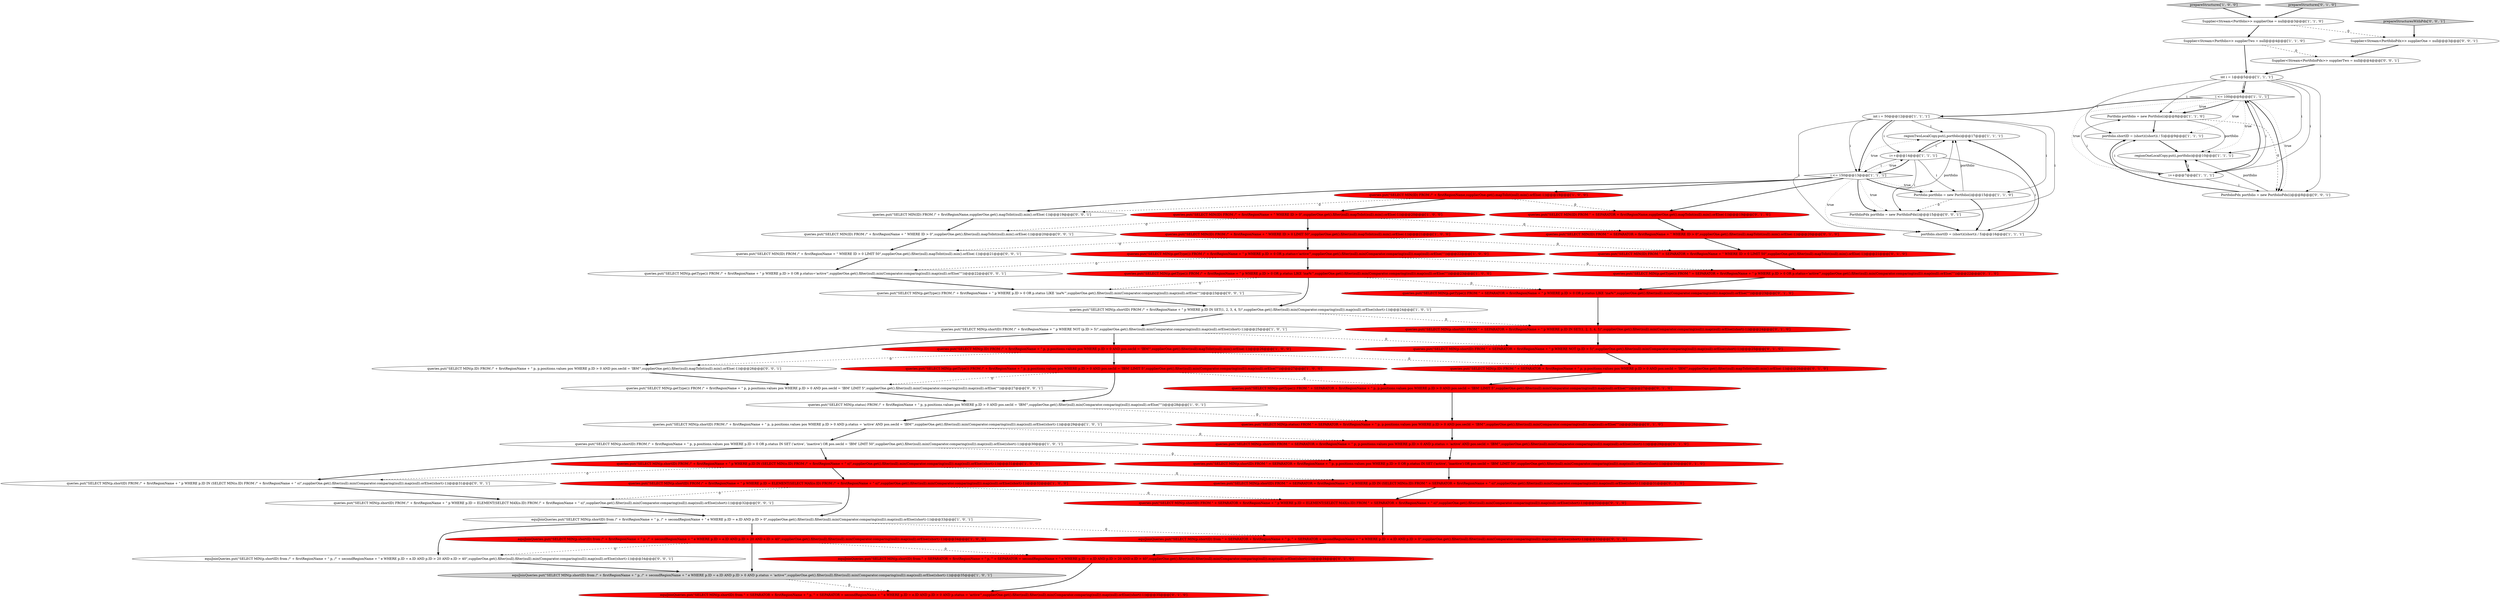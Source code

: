 digraph {
22 [style = filled, label = "regionTwoLocalCopy.put(i,portfolio)@@@17@@@['1', '1', '1']", fillcolor = white, shape = ellipse image = "AAA0AAABBB1BBB"];
47 [style = filled, label = "equiJoinQueries.put(\"SELECT MIN(p.shortID) from \" + SEPARATOR + firstRegionName + \" p, \" + SEPARATOR + secondRegionName + \" e WHERE p.ID = e.ID AND p.ID > 0 AND p.status = 'active'\",supplierOne.get().filter(null).filter(null).min(Comparator.comparing(null)).map(null).orElse((short)-1))@@@35@@@['0', '1', '0']", fillcolor = red, shape = ellipse image = "AAA1AAABBB2BBB"];
35 [style = filled, label = "queries.put(\"SELECT MIN(p.ID) FROM \" + SEPARATOR + firstRegionName + \" p, p.positions.values pos WHERE p.ID > 0 AND pos.secId = 'IBM'\",supplierOne.get().filter(null).mapToInt(null).min().orElse(-1))@@@26@@@['0', '1', '0']", fillcolor = red, shape = ellipse image = "AAA1AAABBB2BBB"];
13 [style = filled, label = "queries.put(\"SELECT MIN(p.shortID) FROM /\" + firstRegionName + \" p WHERE p.ID IN SET(1, 2, 3, 4, 5)\",supplierOne.get().filter(null).min(Comparator.comparing(null)).map(null).orElse((short)-1))@@@24@@@['1', '0', '1']", fillcolor = white, shape = ellipse image = "AAA0AAABBB1BBB"];
37 [style = filled, label = "queries.put(\"SELECT MIN(ID) FROM \" + SEPARATOR + firstRegionName + \" WHERE ID > 0 LIMIT 50\",supplierOne.get().filter(null).mapToInt(null).min().orElse(-1))@@@21@@@['0', '1', '0']", fillcolor = red, shape = ellipse image = "AAA1AAABBB2BBB"];
41 [style = filled, label = "queries.put(\"SELECT MIN(p.getType()) FROM \" + SEPARATOR + firstRegionName + \" p, p.positions.values pos WHERE p.ID > 0 AND pos.secId = 'IBM' LIMIT 5\",supplierOne.get().filter(null).min(Comparator.comparing(null)).map(null).orElse(\"\"))@@@27@@@['0', '1', '0']", fillcolor = red, shape = ellipse image = "AAA1AAABBB2BBB"];
52 [style = filled, label = "equiJoinQueries.put(\"SELECT MIN(p.shortID) from /\" + firstRegionName + \" p, /\" + secondRegionName + \" e WHERE p.ID = e.ID AND p.ID > 20 AND e.ID > 40\",supplierOne.get().filter(null).filter(null).min(Comparator.comparing(null)).map(null).orElse((short)-1))@@@34@@@['0', '0', '1']", fillcolor = white, shape = ellipse image = "AAA0AAABBB3BBB"];
32 [style = filled, label = "queries.put(\"SELECT MIN(p.status) FROM \" + SEPARATOR + firstRegionName + \" p, p.positions.values pos WHERE p.ID > 0 AND pos.secId = 'IBM'\",supplierOne.get().filter(null).min(Comparator.comparing(null)).map(null).orElse(\"\"))@@@28@@@['0', '1', '0']", fillcolor = red, shape = ellipse image = "AAA1AAABBB2BBB"];
60 [style = filled, label = "PortfolioPdx portfolio = new PortfolioPdx(i)@@@15@@@['0', '0', '1']", fillcolor = white, shape = ellipse image = "AAA0AAABBB3BBB"];
26 [style = filled, label = "queries.put(\"SELECT MIN(p.getType()) FROM /\" + firstRegionName + \" p, p.positions.values pos WHERE p.ID > 0 AND pos.secId = 'IBM' LIMIT 5\",supplierOne.get().filter(null).min(Comparator.comparing(null)).map(null).orElse(\"\"))@@@27@@@['1', '0', '0']", fillcolor = red, shape = ellipse image = "AAA1AAABBB1BBB"];
4 [style = filled, label = "queries.put(\"SELECT MIN(p.shortID) FROM /\" + firstRegionName + \" p WHERE NOT (p.ID > 5)\",supplierOne.get().filter(null).min(Comparator.comparing(null)).map(null).orElse((short)-1))@@@25@@@['1', '0', '1']", fillcolor = white, shape = ellipse image = "AAA0AAABBB1BBB"];
10 [style = filled, label = "queries.put(\"SELECT MIN(p.shortID) FROM /\" + firstRegionName + \" p, p.positions.values pos WHERE p.ID > 0 OR p.status IN SET ('active', 'inactive') OR pos.secId = 'IBM' LIMIT 50\",supplierOne.get().filter(null).min(Comparator.comparing(null)).map(null).orElse((short)-1))@@@30@@@['1', '0', '1']", fillcolor = white, shape = ellipse image = "AAA0AAABBB1BBB"];
42 [style = filled, label = "equiJoinQueries.put(\"SELECT MIN(p.shortID) from \" + SEPARATOR + firstRegionName + \" p, \" + SEPARATOR + secondRegionName + \" e WHERE p.ID = e.ID AND p.ID > 20 AND e.ID > 40\",supplierOne.get().filter(null).filter(null).min(Comparator.comparing(null)).map(null).orElse((short)-1))@@@34@@@['0', '1', '0']", fillcolor = red, shape = ellipse image = "AAA1AAABBB2BBB"];
20 [style = filled, label = "queries.put(\"SELECT MIN(p.shortID) FROM /\" + firstRegionName + \" p WHERE p.ID IN (SELECT MIN(o.ID) FROM /\" + firstRegionName + \" o)\",supplierOne.get().filter(null).min(Comparator.comparing(null)).map(null).orElse((short)-1))@@@31@@@['1', '0', '0']", fillcolor = red, shape = ellipse image = "AAA1AAABBB1BBB"];
34 [style = filled, label = "queries.put(\"SELECT MIN(p.shortID) FROM \" + SEPARATOR + firstRegionName + \" p WHERE p.ID = ELEMENT(SELECT MAX(o.ID) FROM \" + SEPARATOR + firstRegionName + \" o)\",supplierOne.get().filter(null).min(Comparator.comparing(null)).map(null).orElse((short)-1))@@@32@@@['0', '1', '0']", fillcolor = red, shape = ellipse image = "AAA1AAABBB2BBB"];
31 [style = filled, label = "i <= 150@@@13@@@['1', '1', '1']", fillcolor = white, shape = diamond image = "AAA0AAABBB1BBB"];
56 [style = filled, label = "queries.put(\"SELECT MIN(p.getType()) FROM /\" + firstRegionName + \" p WHERE p.ID > 0 OR p.status='active'\",supplierOne.get().filter(null).min(Comparator.comparing(null)).map(null).orElse(\"\"))@@@22@@@['0', '0', '1']", fillcolor = white, shape = ellipse image = "AAA0AAABBB3BBB"];
19 [style = filled, label = "Portfolio portfolio = new Portfolio(i)@@@8@@@['1', '1', '0']", fillcolor = white, shape = ellipse image = "AAA0AAABBB1BBB"];
48 [style = filled, label = "queries.put(\"SELECT MIN(ID) FROM \" + SEPARATOR + firstRegionName + \" WHERE ID > 0\",supplierOne.get().filter(null).mapToInt(null).min().orElse(-1))@@@20@@@['0', '1', '0']", fillcolor = red, shape = ellipse image = "AAA1AAABBB2BBB"];
50 [style = filled, label = "queries.put(\"SELECT MIN(ID) FROM /\" + firstRegionName + \" WHERE ID > 0\",supplierOne.get().filter(null).mapToInt(null).min().orElse(-1))@@@20@@@['0', '0', '1']", fillcolor = white, shape = ellipse image = "AAA0AAABBB3BBB"];
5 [style = filled, label = "queries.put(\"SELECT MIN(p.status) FROM /\" + firstRegionName + \" p, p.positions.values pos WHERE p.ID > 0 AND pos.secId = 'IBM'\",supplierOne.get().filter(null).min(Comparator.comparing(null)).map(null).orElse(\"\"))@@@28@@@['1', '0', '1']", fillcolor = white, shape = ellipse image = "AAA0AAABBB1BBB"];
54 [style = filled, label = "queries.put(\"SELECT MIN(ID) FROM /\" + firstRegionName,supplierOne.get().mapToInt(null).min().orElse(-1))@@@19@@@['0', '0', '1']", fillcolor = white, shape = ellipse image = "AAA0AAABBB3BBB"];
64 [style = filled, label = "Supplier<Stream<PortfolioPdx>> supplierOne = null@@@3@@@['0', '0', '1']", fillcolor = white, shape = ellipse image = "AAA0AAABBB3BBB"];
7 [style = filled, label = "portfolio.shortID = (short)((short)i / 5)@@@16@@@['1', '1', '1']", fillcolor = white, shape = ellipse image = "AAA0AAABBB1BBB"];
17 [style = filled, label = "Supplier<Stream<Portfolio>> supplierOne = null@@@3@@@['1', '1', '0']", fillcolor = white, shape = ellipse image = "AAA0AAABBB1BBB"];
45 [style = filled, label = "queries.put(\"SELECT MIN(ID) FROM \" + SEPARATOR + firstRegionName,supplierOne.get().mapToInt(null).min().orElse(-1))@@@19@@@['0', '1', '0']", fillcolor = red, shape = ellipse image = "AAA1AAABBB2BBB"];
30 [style = filled, label = "queries.put(\"SELECT MIN(ID) FROM /\" + firstRegionName + \" WHERE ID > 0\",supplierOne.get().filter(null).mapToInt(null).min().orElse(-1))@@@20@@@['1', '0', '0']", fillcolor = red, shape = ellipse image = "AAA1AAABBB1BBB"];
58 [style = filled, label = "queries.put(\"SELECT MIN(p.getType()) FROM /\" + firstRegionName + \" p WHERE p.ID > 0 OR p.status LIKE 'ina%'\",supplierOne.get().filter(null).min(Comparator.comparing(null)).map(null).orElse(\"\"))@@@23@@@['0', '0', '1']", fillcolor = white, shape = ellipse image = "AAA0AAABBB3BBB"];
15 [style = filled, label = "queries.put(\"SELECT MIN(p.ID) FROM /\" + firstRegionName + \" p, p.positions.values pos WHERE p.ID > 0 AND pos.secId = 'IBM'\",supplierOne.get().filter(null).mapToInt(null).min().orElse(-1))@@@26@@@['1', '0', '0']", fillcolor = red, shape = ellipse image = "AAA1AAABBB1BBB"];
59 [style = filled, label = "prepareStructuresWithPdx['0', '0', '1']", fillcolor = lightgray, shape = diamond image = "AAA0AAABBB3BBB"];
16 [style = filled, label = "equiJoinQueries.put(\"SELECT MIN(p.shortID) from /\" + firstRegionName + \" p, /\" + secondRegionName + \" e WHERE p.ID = e.ID AND p.ID > 20 AND e.ID > 40\",supplierOne.get().filter(null).filter(null).min(Comparator.comparing(null)).map(null).orElse((short)-1))@@@34@@@['1', '0', '0']", fillcolor = red, shape = ellipse image = "AAA1AAABBB1BBB"];
11 [style = filled, label = "equiJoinQueries.put(\"SELECT MIN(p.shortID) from /\" + firstRegionName + \" p, /\" + secondRegionName + \" e WHERE p.ID = e.ID AND p.ID > 0 AND p.status = 'active'\",supplierOne.get().filter(null).filter(null).min(Comparator.comparing(null)).map(null).orElse((short)-1))@@@35@@@['1', '0', '1']", fillcolor = lightgray, shape = ellipse image = "AAA0AAABBB1BBB"];
25 [style = filled, label = "queries.put(\"SELECT MIN(ID) FROM /\" + firstRegionName,supplierOne.get().mapToInt(null).min().orElse(-1))@@@19@@@['1', '0', '0']", fillcolor = red, shape = ellipse image = "AAA1AAABBB1BBB"];
9 [style = filled, label = "queries.put(\"SELECT MIN(p.getType()) FROM /\" + firstRegionName + \" p WHERE p.ID > 0 OR p.status='active'\",supplierOne.get().filter(null).min(Comparator.comparing(null)).map(null).orElse(\"\"))@@@22@@@['1', '0', '0']", fillcolor = red, shape = ellipse image = "AAA1AAABBB1BBB"];
63 [style = filled, label = "queries.put(\"SELECT MIN(p.shortID) FROM /\" + firstRegionName + \" p WHERE p.ID = ELEMENT(SELECT MAX(o.ID) FROM /\" + firstRegionName + \" o)\",supplierOne.get().filter(null).min(Comparator.comparing(null)).map(null).orElse((short)-1))@@@32@@@['0', '0', '1']", fillcolor = white, shape = ellipse image = "AAA0AAABBB3BBB"];
24 [style = filled, label = "Portfolio portfolio = new Portfolio(i)@@@15@@@['1', '1', '0']", fillcolor = white, shape = ellipse image = "AAA0AAABBB1BBB"];
44 [style = filled, label = "queries.put(\"SELECT MIN(p.shortID) FROM \" + SEPARATOR + firstRegionName + \" p WHERE p.ID IN (SELECT MIN(o.ID) FROM \" + SEPARATOR + firstRegionName + \" o)\",supplierOne.get().filter(null).min(Comparator.comparing(null)).map(null).orElse((short)-1))@@@31@@@['0', '1', '0']", fillcolor = red, shape = ellipse image = "AAA1AAABBB2BBB"];
49 [style = filled, label = "queries.put(\"SELECT MIN(p.shortID) FROM \" + SEPARATOR + firstRegionName + \" p, p.positions.values pos WHERE p.ID > 0 OR p.status IN SET ('active', 'inactive') OR pos.secId = 'IBM' LIMIT 50\",supplierOne.get().filter(null).min(Comparator.comparing(null)).map(null).orElse((short)-1))@@@30@@@['0', '1', '0']", fillcolor = red, shape = ellipse image = "AAA1AAABBB2BBB"];
61 [style = filled, label = "queries.put(\"SELECT MIN(p.ID) FROM /\" + firstRegionName + \" p, p.positions.values pos WHERE p.ID > 0 AND pos.secId = 'IBM'\",supplierOne.get().filter(null).mapToInt(null).min().orElse(-1))@@@26@@@['0', '0', '1']", fillcolor = white, shape = ellipse image = "AAA0AAABBB3BBB"];
8 [style = filled, label = "portfolio.shortID = (short)((short)i / 5)@@@9@@@['1', '1', '1']", fillcolor = white, shape = ellipse image = "AAA0AAABBB1BBB"];
23 [style = filled, label = "i <= 100@@@6@@@['1', '1', '1']", fillcolor = white, shape = diamond image = "AAA0AAABBB1BBB"];
39 [style = filled, label = "queries.put(\"SELECT MIN(p.shortID) FROM \" + SEPARATOR + firstRegionName + \" p, p.positions.values pos WHERE p.ID > 0 AND p.status = 'active' AND pos.secId = 'IBM'\",supplierOne.get().filter(null).min(Comparator.comparing(null)).map(null).orElse((short)-1))@@@29@@@['0', '1', '0']", fillcolor = red, shape = ellipse image = "AAA1AAABBB2BBB"];
57 [style = filled, label = "PortfolioPdx portfolio = new PortfolioPdx(i)@@@8@@@['0', '0', '1']", fillcolor = white, shape = ellipse image = "AAA0AAABBB3BBB"];
29 [style = filled, label = "queries.put(\"SELECT MIN(p.shortID) FROM /\" + firstRegionName + \" p, p.positions.values pos WHERE p.ID > 0 AND p.status = 'active' AND pos.secId = 'IBM'\",supplierOne.get().filter(null).min(Comparator.comparing(null)).map(null).orElse((short)-1))@@@29@@@['1', '0', '1']", fillcolor = white, shape = ellipse image = "AAA0AAABBB1BBB"];
38 [style = filled, label = "queries.put(\"SELECT MIN(p.shortID) FROM \" + SEPARATOR + firstRegionName + \" p WHERE p.ID IN SET(1, 2, 3, 4, 5)\",supplierOne.get().filter(null).min(Comparator.comparing(null)).map(null).orElse((short)-1))@@@24@@@['0', '1', '0']", fillcolor = red, shape = ellipse image = "AAA1AAABBB2BBB"];
40 [style = filled, label = "queries.put(\"SELECT MIN(p.shortID) FROM \" + SEPARATOR + firstRegionName + \" p WHERE NOT (p.ID > 5)\",supplierOne.get().filter(null).min(Comparator.comparing(null)).map(null).orElse((short)-1))@@@25@@@['0', '1', '0']", fillcolor = red, shape = ellipse image = "AAA1AAABBB2BBB"];
0 [style = filled, label = "prepareStructures['1', '0', '0']", fillcolor = lightgray, shape = diamond image = "AAA0AAABBB1BBB"];
14 [style = filled, label = "i++@@@7@@@['1', '1', '1']", fillcolor = white, shape = ellipse image = "AAA0AAABBB1BBB"];
21 [style = filled, label = "queries.put(\"SELECT MIN(ID) FROM /\" + firstRegionName + \" WHERE ID > 0 LIMIT 50\",supplierOne.get().filter(null).mapToInt(null).min().orElse(-1))@@@21@@@['1', '0', '0']", fillcolor = red, shape = ellipse image = "AAA1AAABBB1BBB"];
51 [style = filled, label = "queries.put(\"SELECT MIN(ID) FROM /\" + firstRegionName + \" WHERE ID > 0 LIMIT 50\",supplierOne.get().filter(null).mapToInt(null).min().orElse(-1))@@@21@@@['0', '0', '1']", fillcolor = white, shape = ellipse image = "AAA0AAABBB3BBB"];
6 [style = filled, label = "regionOneLocalCopy.put(i,portfolio)@@@10@@@['1', '1', '1']", fillcolor = white, shape = ellipse image = "AAA0AAABBB1BBB"];
62 [style = filled, label = "queries.put(\"SELECT MIN(p.shortID) FROM /\" + firstRegionName + \" p WHERE p.ID IN (SELECT MIN(o.ID) FROM /\" + firstRegionName + \" o)\",supplierOne.get().filter(null).min(Comparator.comparing(null)).map(null).orElse((short)-1))@@@31@@@['0', '0', '1']", fillcolor = white, shape = ellipse image = "AAA0AAABBB3BBB"];
3 [style = filled, label = "Supplier<Stream<Portfolio>> supplierTwo = null@@@4@@@['1', '1', '0']", fillcolor = white, shape = ellipse image = "AAA0AAABBB1BBB"];
43 [style = filled, label = "equiJoinQueries.put(\"SELECT MIN(p.shortID) from \" + SEPARATOR + firstRegionName + \" p, \" + SEPARATOR + secondRegionName + \" e WHERE p.ID = e.ID AND p.ID > 0\",supplierOne.get().filter(null).filter(null).min(Comparator.comparing(null)).map(null).orElse((short)-1))@@@33@@@['0', '1', '0']", fillcolor = red, shape = ellipse image = "AAA1AAABBB2BBB"];
12 [style = filled, label = "i++@@@14@@@['1', '1', '1']", fillcolor = white, shape = ellipse image = "AAA0AAABBB1BBB"];
27 [style = filled, label = "equiJoinQueries.put(\"SELECT MIN(p.shortID) from /\" + firstRegionName + \" p, /\" + secondRegionName + \" e WHERE p.ID = e.ID AND p.ID > 0\",supplierOne.get().filter(null).filter(null).min(Comparator.comparing(null)).map(null).orElse((short)-1))@@@33@@@['1', '0', '1']", fillcolor = white, shape = ellipse image = "AAA0AAABBB1BBB"];
1 [style = filled, label = "queries.put(\"SELECT MIN(p.getType()) FROM /\" + firstRegionName + \" p WHERE p.ID > 0 OR p.status LIKE 'ina%'\",supplierOne.get().filter(null).min(Comparator.comparing(null)).map(null).orElse(\"\"))@@@23@@@['1', '0', '0']", fillcolor = red, shape = ellipse image = "AAA1AAABBB1BBB"];
28 [style = filled, label = "int i = 1@@@5@@@['1', '1', '1']", fillcolor = white, shape = ellipse image = "AAA0AAABBB1BBB"];
33 [style = filled, label = "queries.put(\"SELECT MIN(p.getType()) FROM \" + SEPARATOR + firstRegionName + \" p WHERE p.ID > 0 OR p.status='active'\",supplierOne.get().filter(null).min(Comparator.comparing(null)).map(null).orElse(\"\"))@@@22@@@['0', '1', '0']", fillcolor = red, shape = ellipse image = "AAA1AAABBB2BBB"];
46 [style = filled, label = "prepareStructures['0', '1', '0']", fillcolor = lightgray, shape = diamond image = "AAA0AAABBB2BBB"];
36 [style = filled, label = "queries.put(\"SELECT MIN(p.getType()) FROM \" + SEPARATOR + firstRegionName + \" p WHERE p.ID > 0 OR p.status LIKE 'ina%'\",supplierOne.get().filter(null).min(Comparator.comparing(null)).map(null).orElse(\"\"))@@@23@@@['0', '1', '0']", fillcolor = red, shape = ellipse image = "AAA1AAABBB2BBB"];
53 [style = filled, label = "queries.put(\"SELECT MIN(p.getType()) FROM /\" + firstRegionName + \" p, p.positions.values pos WHERE p.ID > 0 AND pos.secId = 'IBM' LIMIT 5\",supplierOne.get().filter(null).min(Comparator.comparing(null)).map(null).orElse(\"\"))@@@27@@@['0', '0', '1']", fillcolor = white, shape = ellipse image = "AAA0AAABBB3BBB"];
55 [style = filled, label = "Supplier<Stream<PortfolioPdx>> supplierTwo = null@@@4@@@['0', '0', '1']", fillcolor = white, shape = ellipse image = "AAA0AAABBB3BBB"];
18 [style = filled, label = "int i = 50@@@12@@@['1', '1', '1']", fillcolor = white, shape = ellipse image = "AAA0AAABBB1BBB"];
2 [style = filled, label = "queries.put(\"SELECT MIN(p.shortID) FROM /\" + firstRegionName + \" p WHERE p.ID = ELEMENT(SELECT MAX(o.ID) FROM /\" + firstRegionName + \" o)\",supplierOne.get().filter(null).min(Comparator.comparing(null)).map(null).orElse((short)-1))@@@32@@@['1', '0', '0']", fillcolor = red, shape = ellipse image = "AAA1AAABBB1BBB"];
18->31 [style = solid, label="i"];
18->7 [style = solid, label="i"];
15->61 [style = dashed, label="0"];
35->41 [style = bold, label=""];
25->30 [style = bold, label=""];
4->15 [style = bold, label=""];
43->42 [style = bold, label=""];
57->8 [style = bold, label=""];
28->6 [style = solid, label="i"];
30->50 [style = dashed, label="0"];
8->6 [style = bold, label=""];
21->37 [style = dashed, label="0"];
60->22 [style = solid, label="portfolio"];
45->48 [style = bold, label=""];
1->13 [style = bold, label=""];
23->57 [style = bold, label=""];
31->7 [style = dotted, label="true"];
20->44 [style = dashed, label="0"];
9->56 [style = dashed, label="0"];
39->49 [style = bold, label=""];
31->60 [style = bold, label=""];
18->22 [style = solid, label="i"];
10->49 [style = dashed, label="0"];
37->33 [style = bold, label=""];
31->12 [style = dotted, label="true"];
12->31 [style = solid, label="i"];
5->29 [style = bold, label=""];
18->31 [style = bold, label=""];
12->24 [style = solid, label="i"];
59->64 [style = bold, label=""];
48->37 [style = bold, label=""];
31->22 [style = dotted, label="true"];
23->57 [style = dotted, label="true"];
41->32 [style = bold, label=""];
28->8 [style = solid, label="i"];
24->60 [style = dashed, label="0"];
1->58 [style = dashed, label="0"];
0->17 [style = bold, label=""];
63->27 [style = bold, label=""];
18->24 [style = solid, label="i"];
19->6 [style = solid, label="portfolio"];
23->19 [style = dotted, label="true"];
27->16 [style = bold, label=""];
3->55 [style = dashed, label="0"];
56->58 [style = bold, label=""];
5->32 [style = dashed, label="0"];
23->14 [style = dotted, label="true"];
14->6 [style = solid, label="i"];
21->9 [style = bold, label=""];
33->36 [style = bold, label=""];
44->34 [style = bold, label=""];
2->27 [style = bold, label=""];
28->23 [style = solid, label="i"];
9->1 [style = bold, label=""];
24->7 [style = bold, label=""];
12->31 [style = bold, label=""];
24->22 [style = solid, label="portfolio"];
27->43 [style = dashed, label="0"];
31->25 [style = bold, label=""];
40->35 [style = bold, label=""];
16->52 [style = dashed, label="0"];
20->62 [style = dashed, label="0"];
64->55 [style = bold, label=""];
31->24 [style = bold, label=""];
49->44 [style = bold, label=""];
16->42 [style = dashed, label="0"];
42->47 [style = bold, label=""];
13->38 [style = dashed, label="0"];
26->41 [style = dashed, label="0"];
26->53 [style = dashed, label="0"];
27->52 [style = bold, label=""];
15->35 [style = dashed, label="0"];
7->22 [style = bold, label=""];
10->62 [style = bold, label=""];
3->28 [style = bold, label=""];
30->21 [style = bold, label=""];
11->47 [style = dashed, label="0"];
17->64 [style = dashed, label="0"];
14->23 [style = bold, label=""];
28->23 [style = bold, label=""];
23->19 [style = bold, label=""];
25->45 [style = dashed, label="0"];
28->19 [style = solid, label="i"];
17->3 [style = bold, label=""];
12->60 [style = solid, label="i"];
29->10 [style = bold, label=""];
32->39 [style = bold, label=""];
38->40 [style = bold, label=""];
34->43 [style = bold, label=""];
12->7 [style = solid, label="i"];
23->18 [style = bold, label=""];
2->63 [style = dashed, label="0"];
31->54 [style = bold, label=""];
14->57 [style = solid, label="i"];
28->14 [style = solid, label="i"];
58->13 [style = bold, label=""];
52->11 [style = bold, label=""];
18->12 [style = solid, label="i"];
10->20 [style = bold, label=""];
16->11 [style = bold, label=""];
25->54 [style = dashed, label="0"];
23->8 [style = dotted, label="true"];
53->5 [style = bold, label=""];
26->5 [style = bold, label=""];
23->6 [style = dotted, label="true"];
19->57 [style = dashed, label="0"];
12->22 [style = solid, label="i"];
29->39 [style = dashed, label="0"];
62->63 [style = bold, label=""];
51->56 [style = bold, label=""];
14->8 [style = solid, label="i"];
4->61 [style = bold, label=""];
19->8 [style = bold, label=""];
15->26 [style = bold, label=""];
9->33 [style = dashed, label="0"];
20->2 [style = bold, label=""];
54->50 [style = bold, label=""];
6->14 [style = bold, label=""];
57->6 [style = solid, label="portfolio"];
61->53 [style = bold, label=""];
1->36 [style = dashed, label="0"];
60->7 [style = bold, label=""];
14->19 [style = solid, label="i"];
18->60 [style = solid, label="i"];
22->12 [style = bold, label=""];
50->51 [style = bold, label=""];
31->60 [style = dotted, label="true"];
28->57 [style = solid, label="i"];
30->48 [style = dashed, label="0"];
2->34 [style = dashed, label="0"];
21->51 [style = dashed, label="0"];
14->23 [style = solid, label="i"];
31->24 [style = dotted, label="true"];
36->38 [style = bold, label=""];
4->40 [style = dashed, label="0"];
46->17 [style = bold, label=""];
31->45 [style = bold, label=""];
55->28 [style = bold, label=""];
13->4 [style = bold, label=""];
}
